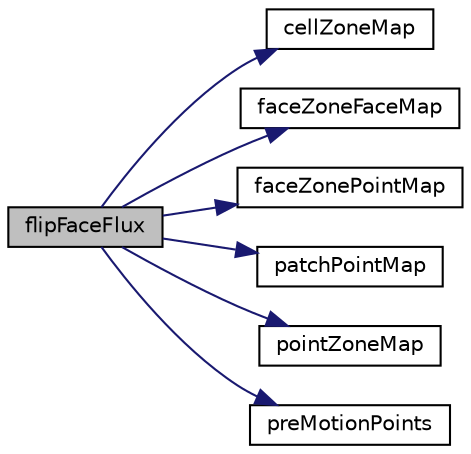 digraph "flipFaceFlux"
{
  bgcolor="transparent";
  edge [fontname="Helvetica",fontsize="10",labelfontname="Helvetica",labelfontsize="10"];
  node [fontname="Helvetica",fontsize="10",shape=record];
  rankdir="LR";
  Node1 [label="flipFaceFlux",height=0.2,width=0.4,color="black", fillcolor="grey75", style="filled", fontcolor="black"];
  Node1 -> Node2 [color="midnightblue",fontsize="10",style="solid",fontname="Helvetica"];
  Node2 [label="cellZoneMap",height=0.2,width=0.4,color="black",URL="$a01468.html#a9ae304db6a7967dbb6ad7cad406c508a",tooltip="Cell zone renumbering. "];
  Node1 -> Node3 [color="midnightblue",fontsize="10",style="solid",fontname="Helvetica"];
  Node3 [label="faceZoneFaceMap",height=0.2,width=0.4,color="black",URL="$a01468.html#a56b0e09dbf973ca85deefe7f69511caf",tooltip="Face zone face renumbering. "];
  Node1 -> Node4 [color="midnightblue",fontsize="10",style="solid",fontname="Helvetica"];
  Node4 [label="faceZonePointMap",height=0.2,width=0.4,color="black",URL="$a01468.html#a1b35866ebd21b2a861da360699aa0777",tooltip="Face zone point renumbering. "];
  Node1 -> Node5 [color="midnightblue",fontsize="10",style="solid",fontname="Helvetica"];
  Node5 [label="patchPointMap",height=0.2,width=0.4,color="black",URL="$a01468.html#ab4a835e5c896eb8a13a4353f8857df20",tooltip="Patch point renumbering. "];
  Node1 -> Node6 [color="midnightblue",fontsize="10",style="solid",fontname="Helvetica"];
  Node6 [label="pointZoneMap",height=0.2,width=0.4,color="black",URL="$a01468.html#a4d37c240e307b7ee4e542f20bc0b8b07",tooltip="Point zone renumbering. "];
  Node1 -> Node7 [color="midnightblue",fontsize="10",style="solid",fontname="Helvetica"];
  Node7 [label="preMotionPoints",height=0.2,width=0.4,color="black",URL="$a01468.html#a2e8e4273c887a677b7822169559781ef",tooltip="Pre-motion point positions. "];
}
